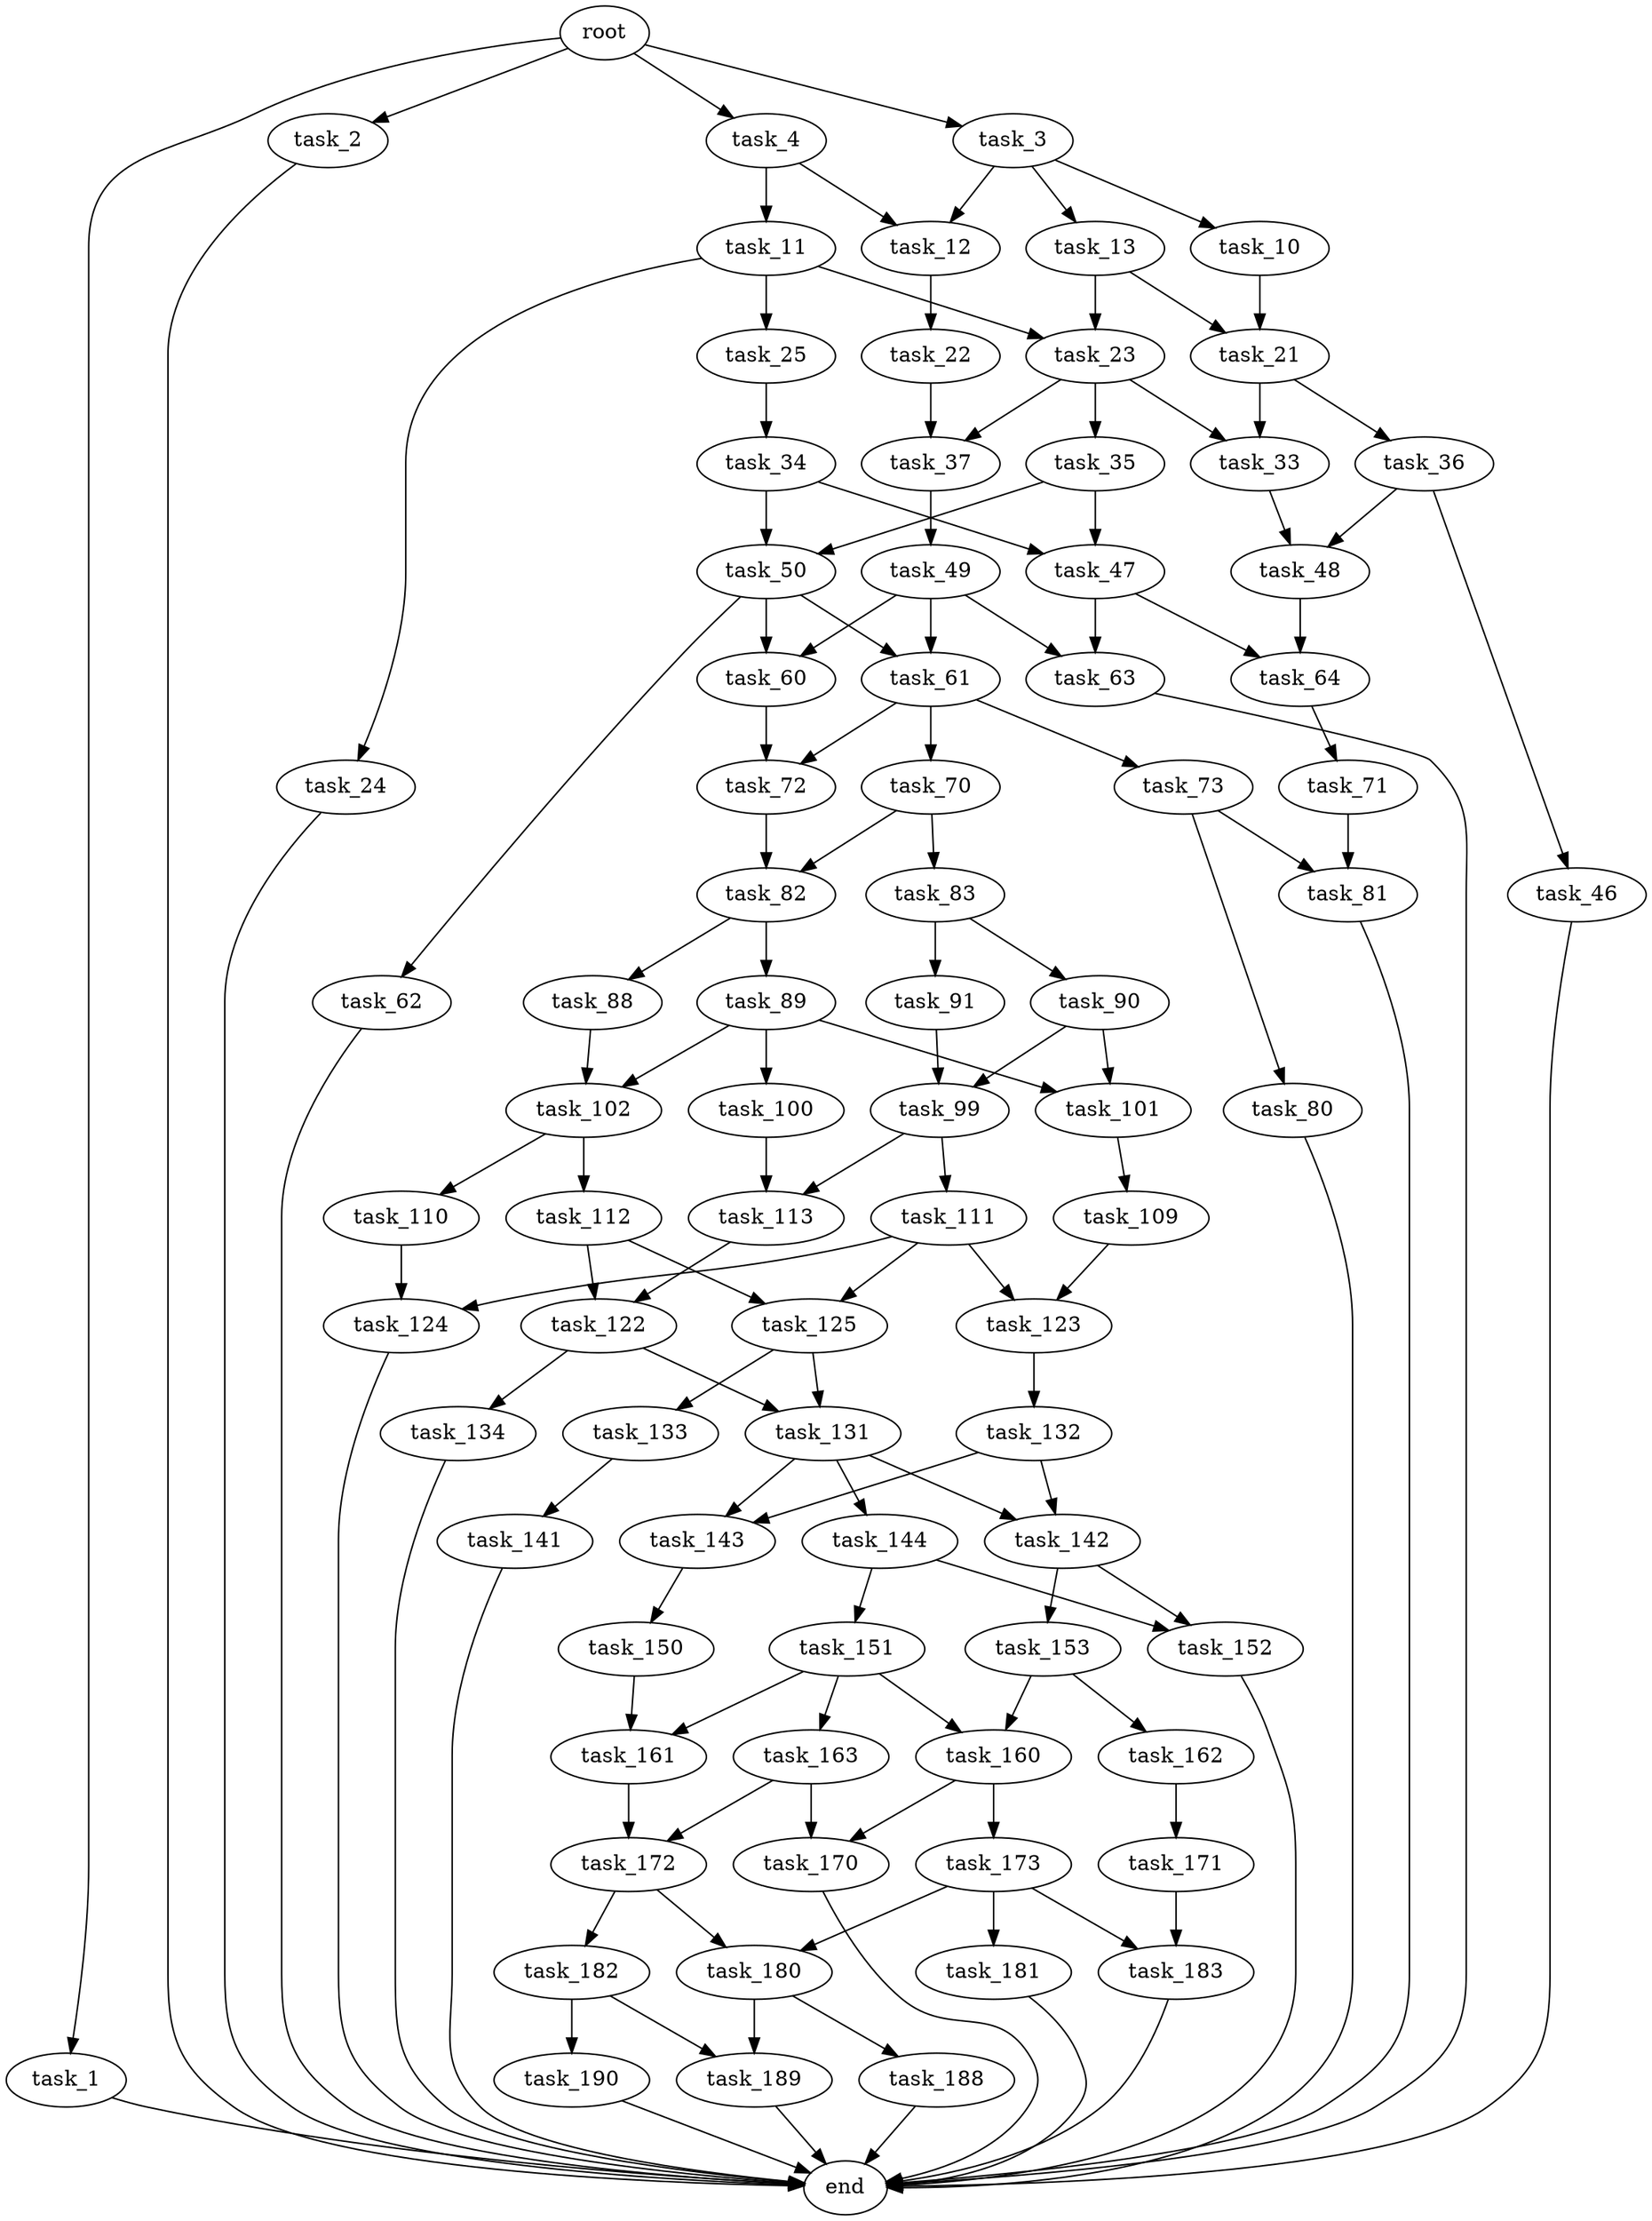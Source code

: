 digraph G {
  root [size="0.000000"];
  task_1 [size="49351022291.000000"];
  task_2 [size="308853899596.000000"];
  task_3 [size="8652096596.000000"];
  task_4 [size="19784473680.000000"];
  end [size="0.000000"];
  task_10 [size="6097708372.000000"];
  task_12 [size="17901030795.000000"];
  task_13 [size="8314357104.000000"];
  task_11 [size="549755813888.000000"];
  task_21 [size="15142140104.000000"];
  task_23 [size="6313783096.000000"];
  task_24 [size="6487890523.000000"];
  task_25 [size="23515449836.000000"];
  task_22 [size="1073741824000.000000"];
  task_33 [size="1397664843.000000"];
  task_36 [size="38015967132.000000"];
  task_37 [size="424133141.000000"];
  task_35 [size="10394859551.000000"];
  task_34 [size="12044591131.000000"];
  task_48 [size="368293445632.000000"];
  task_47 [size="1380370969951.000000"];
  task_50 [size="37693887544.000000"];
  task_46 [size="231928233984.000000"];
  task_49 [size="183755355017.000000"];
  task_63 [size="22749060463.000000"];
  task_64 [size="126946396765.000000"];
  task_60 [size="13924079463.000000"];
  task_61 [size="11211830828.000000"];
  task_62 [size="3413061205.000000"];
  task_72 [size="3537745976.000000"];
  task_70 [size="37026325775.000000"];
  task_73 [size="93406559088.000000"];
  task_71 [size="516302542.000000"];
  task_82 [size="470936668488.000000"];
  task_83 [size="8589934592.000000"];
  task_81 [size="47408300762.000000"];
  task_80 [size="155684256160.000000"];
  task_88 [size="9620932404.000000"];
  task_89 [size="300296160266.000000"];
  task_90 [size="2963758381.000000"];
  task_91 [size="134217728000.000000"];
  task_102 [size="510135235616.000000"];
  task_100 [size="368293445632.000000"];
  task_101 [size="5160661546.000000"];
  task_99 [size="15302924139.000000"];
  task_111 [size="13948668640.000000"];
  task_113 [size="489621950181.000000"];
  task_109 [size="49585399554.000000"];
  task_110 [size="32872443067.000000"];
  task_112 [size="231928233984.000000"];
  task_123 [size="368293445632.000000"];
  task_124 [size="782757789696.000000"];
  task_125 [size="9307016369.000000"];
  task_122 [size="4301692474.000000"];
  task_131 [size="68719476736.000000"];
  task_134 [size="177768239547.000000"];
  task_132 [size="8589934592.000000"];
  task_133 [size="28991029248.000000"];
  task_142 [size="231928233984.000000"];
  task_143 [size="440935920256.000000"];
  task_144 [size="217838528278.000000"];
  task_141 [size="14376364776.000000"];
  task_152 [size="220403474266.000000"];
  task_153 [size="34066247820.000000"];
  task_150 [size="30590089982.000000"];
  task_151 [size="8589934592.000000"];
  task_161 [size="6835326609.000000"];
  task_160 [size="31808873795.000000"];
  task_163 [size="5254857179.000000"];
  task_162 [size="8052655216.000000"];
  task_170 [size="183131437165.000000"];
  task_173 [size="147110765966.000000"];
  task_172 [size="1073741824000.000000"];
  task_171 [size="26033983610.000000"];
  task_183 [size="782757789696.000000"];
  task_180 [size="26778690348.000000"];
  task_182 [size="782757789696.000000"];
  task_181 [size="549755813888.000000"];
  task_188 [size="2637514044.000000"];
  task_189 [size="23179298646.000000"];
  task_190 [size="68719476736.000000"];

  root -> task_1 [size="1.000000"];
  root -> task_2 [size="1.000000"];
  root -> task_3 [size="1.000000"];
  root -> task_4 [size="1.000000"];
  task_1 -> end [size="1.000000"];
  task_2 -> end [size="1.000000"];
  task_3 -> task_10 [size="209715200.000000"];
  task_3 -> task_12 [size="209715200.000000"];
  task_3 -> task_13 [size="209715200.000000"];
  task_4 -> task_11 [size="75497472.000000"];
  task_4 -> task_12 [size="75497472.000000"];
  task_10 -> task_21 [size="33554432.000000"];
  task_12 -> task_22 [size="679477248.000000"];
  task_13 -> task_21 [size="301989888.000000"];
  task_13 -> task_23 [size="301989888.000000"];
  task_11 -> task_23 [size="536870912.000000"];
  task_11 -> task_24 [size="536870912.000000"];
  task_11 -> task_25 [size="536870912.000000"];
  task_21 -> task_33 [size="75497472.000000"];
  task_21 -> task_36 [size="75497472.000000"];
  task_23 -> task_33 [size="33554432.000000"];
  task_23 -> task_35 [size="33554432.000000"];
  task_23 -> task_37 [size="33554432.000000"];
  task_24 -> end [size="1.000000"];
  task_25 -> task_34 [size="536870912.000000"];
  task_22 -> task_37 [size="838860800.000000"];
  task_33 -> task_48 [size="134217728.000000"];
  task_36 -> task_46 [size="75497472.000000"];
  task_36 -> task_48 [size="75497472.000000"];
  task_37 -> task_49 [size="33554432.000000"];
  task_35 -> task_47 [size="411041792.000000"];
  task_35 -> task_50 [size="411041792.000000"];
  task_34 -> task_47 [size="838860800.000000"];
  task_34 -> task_50 [size="838860800.000000"];
  task_48 -> task_64 [size="411041792.000000"];
  task_47 -> task_63 [size="838860800.000000"];
  task_47 -> task_64 [size="838860800.000000"];
  task_50 -> task_60 [size="679477248.000000"];
  task_50 -> task_61 [size="679477248.000000"];
  task_50 -> task_62 [size="679477248.000000"];
  task_46 -> end [size="1.000000"];
  task_49 -> task_60 [size="411041792.000000"];
  task_49 -> task_61 [size="411041792.000000"];
  task_49 -> task_63 [size="411041792.000000"];
  task_63 -> end [size="1.000000"];
  task_64 -> task_71 [size="301989888.000000"];
  task_60 -> task_72 [size="33554432.000000"];
  task_61 -> task_70 [size="33554432.000000"];
  task_61 -> task_72 [size="33554432.000000"];
  task_61 -> task_73 [size="33554432.000000"];
  task_62 -> end [size="1.000000"];
  task_72 -> task_82 [size="301989888.000000"];
  task_70 -> task_82 [size="75497472.000000"];
  task_70 -> task_83 [size="75497472.000000"];
  task_73 -> task_80 [size="134217728.000000"];
  task_73 -> task_81 [size="134217728.000000"];
  task_71 -> task_81 [size="33554432.000000"];
  task_82 -> task_88 [size="536870912.000000"];
  task_82 -> task_89 [size="536870912.000000"];
  task_83 -> task_90 [size="33554432.000000"];
  task_83 -> task_91 [size="33554432.000000"];
  task_81 -> end [size="1.000000"];
  task_80 -> end [size="1.000000"];
  task_88 -> task_102 [size="33554432.000000"];
  task_89 -> task_100 [size="301989888.000000"];
  task_89 -> task_101 [size="301989888.000000"];
  task_89 -> task_102 [size="301989888.000000"];
  task_90 -> task_99 [size="75497472.000000"];
  task_90 -> task_101 [size="75497472.000000"];
  task_91 -> task_99 [size="209715200.000000"];
  task_102 -> task_110 [size="838860800.000000"];
  task_102 -> task_112 [size="838860800.000000"];
  task_100 -> task_113 [size="411041792.000000"];
  task_101 -> task_109 [size="134217728.000000"];
  task_99 -> task_111 [size="679477248.000000"];
  task_99 -> task_113 [size="679477248.000000"];
  task_111 -> task_123 [size="536870912.000000"];
  task_111 -> task_124 [size="536870912.000000"];
  task_111 -> task_125 [size="536870912.000000"];
  task_113 -> task_122 [size="411041792.000000"];
  task_109 -> task_123 [size="209715200.000000"];
  task_110 -> task_124 [size="75497472.000000"];
  task_112 -> task_122 [size="301989888.000000"];
  task_112 -> task_125 [size="301989888.000000"];
  task_123 -> task_132 [size="411041792.000000"];
  task_124 -> end [size="1.000000"];
  task_125 -> task_131 [size="411041792.000000"];
  task_125 -> task_133 [size="411041792.000000"];
  task_122 -> task_131 [size="209715200.000000"];
  task_122 -> task_134 [size="209715200.000000"];
  task_131 -> task_142 [size="134217728.000000"];
  task_131 -> task_143 [size="134217728.000000"];
  task_131 -> task_144 [size="134217728.000000"];
  task_134 -> end [size="1.000000"];
  task_132 -> task_142 [size="33554432.000000"];
  task_132 -> task_143 [size="33554432.000000"];
  task_133 -> task_141 [size="75497472.000000"];
  task_142 -> task_152 [size="301989888.000000"];
  task_142 -> task_153 [size="301989888.000000"];
  task_143 -> task_150 [size="536870912.000000"];
  task_144 -> task_151 [size="838860800.000000"];
  task_144 -> task_152 [size="838860800.000000"];
  task_141 -> end [size="1.000000"];
  task_152 -> end [size="1.000000"];
  task_153 -> task_160 [size="134217728.000000"];
  task_153 -> task_162 [size="134217728.000000"];
  task_150 -> task_161 [size="536870912.000000"];
  task_151 -> task_160 [size="33554432.000000"];
  task_151 -> task_161 [size="33554432.000000"];
  task_151 -> task_163 [size="33554432.000000"];
  task_161 -> task_172 [size="411041792.000000"];
  task_160 -> task_170 [size="75497472.000000"];
  task_160 -> task_173 [size="75497472.000000"];
  task_163 -> task_170 [size="301989888.000000"];
  task_163 -> task_172 [size="301989888.000000"];
  task_162 -> task_171 [size="838860800.000000"];
  task_170 -> end [size="1.000000"];
  task_173 -> task_180 [size="209715200.000000"];
  task_173 -> task_181 [size="209715200.000000"];
  task_173 -> task_183 [size="209715200.000000"];
  task_172 -> task_180 [size="838860800.000000"];
  task_172 -> task_182 [size="838860800.000000"];
  task_171 -> task_183 [size="411041792.000000"];
  task_183 -> end [size="1.000000"];
  task_180 -> task_188 [size="33554432.000000"];
  task_180 -> task_189 [size="33554432.000000"];
  task_182 -> task_189 [size="679477248.000000"];
  task_182 -> task_190 [size="679477248.000000"];
  task_181 -> end [size="1.000000"];
  task_188 -> end [size="1.000000"];
  task_189 -> end [size="1.000000"];
  task_190 -> end [size="1.000000"];
}
